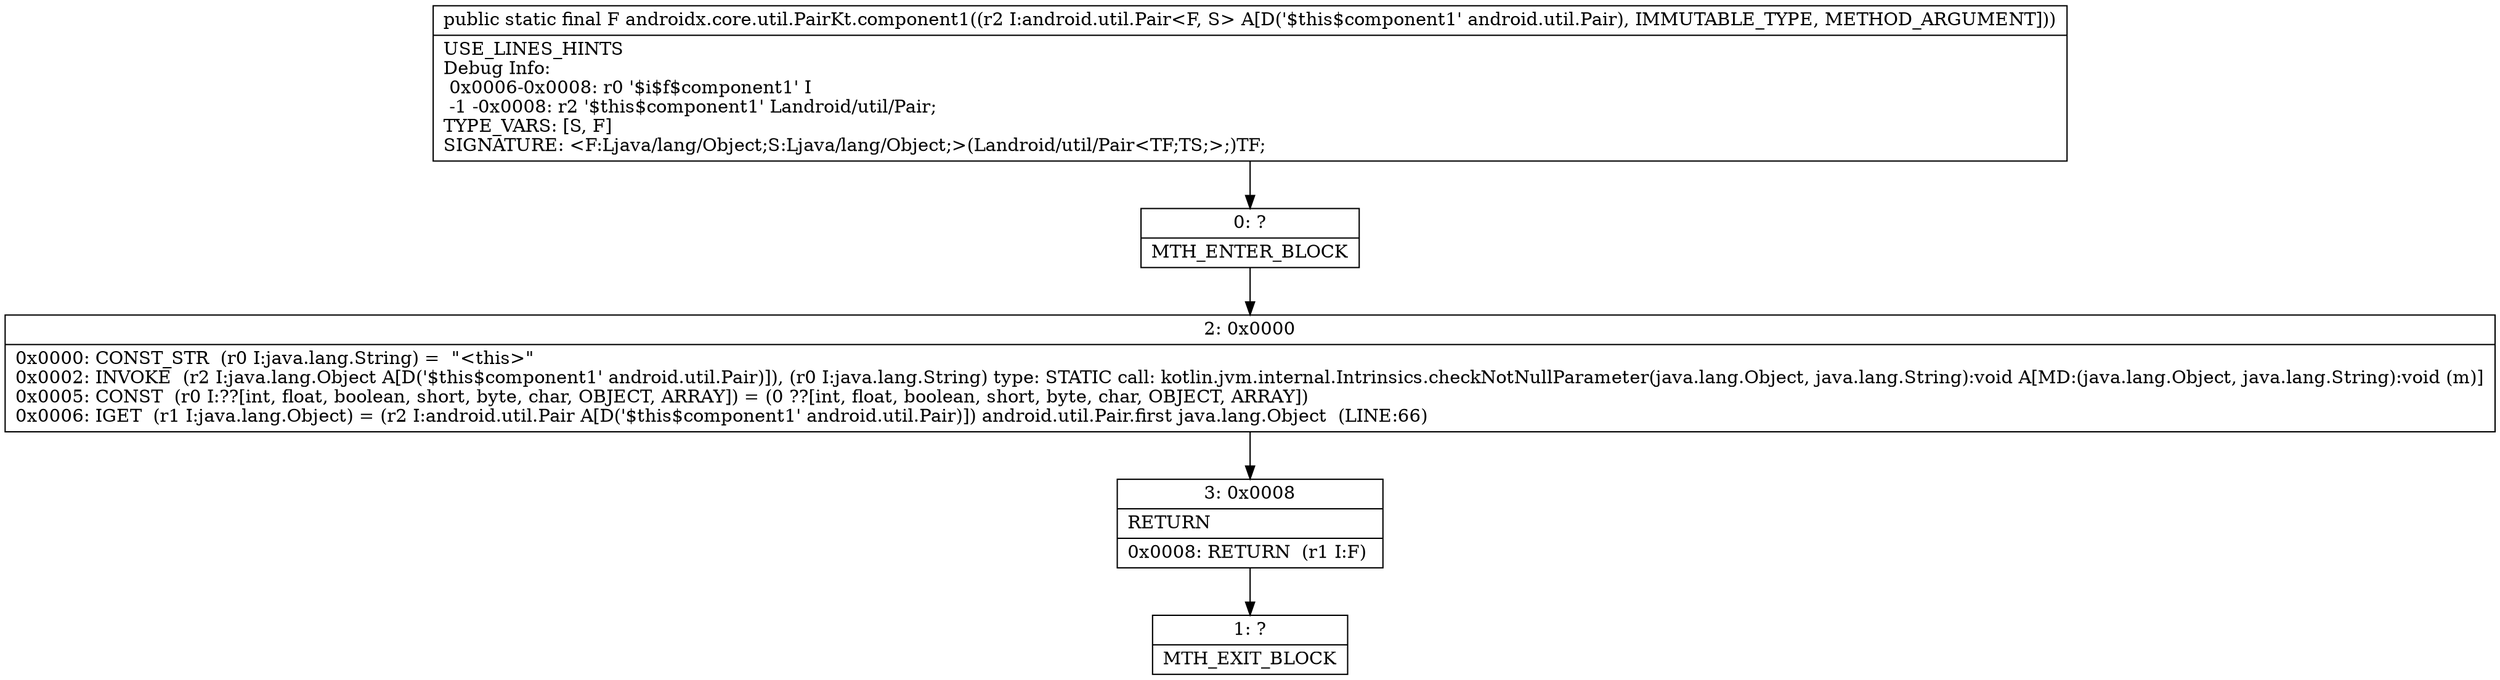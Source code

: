 digraph "CFG forandroidx.core.util.PairKt.component1(Landroid\/util\/Pair;)Ljava\/lang\/Object;" {
Node_0 [shape=record,label="{0\:\ ?|MTH_ENTER_BLOCK\l}"];
Node_2 [shape=record,label="{2\:\ 0x0000|0x0000: CONST_STR  (r0 I:java.lang.String) =  \"\<this\>\" \l0x0002: INVOKE  (r2 I:java.lang.Object A[D('$this$component1' android.util.Pair)]), (r0 I:java.lang.String) type: STATIC call: kotlin.jvm.internal.Intrinsics.checkNotNullParameter(java.lang.Object, java.lang.String):void A[MD:(java.lang.Object, java.lang.String):void (m)]\l0x0005: CONST  (r0 I:??[int, float, boolean, short, byte, char, OBJECT, ARRAY]) = (0 ??[int, float, boolean, short, byte, char, OBJECT, ARRAY]) \l0x0006: IGET  (r1 I:java.lang.Object) = (r2 I:android.util.Pair A[D('$this$component1' android.util.Pair)]) android.util.Pair.first java.lang.Object  (LINE:66)\l}"];
Node_3 [shape=record,label="{3\:\ 0x0008|RETURN\l|0x0008: RETURN  (r1 I:F) \l}"];
Node_1 [shape=record,label="{1\:\ ?|MTH_EXIT_BLOCK\l}"];
MethodNode[shape=record,label="{public static final F androidx.core.util.PairKt.component1((r2 I:android.util.Pair\<F, S\> A[D('$this$component1' android.util.Pair), IMMUTABLE_TYPE, METHOD_ARGUMENT]))  | USE_LINES_HINTS\lDebug Info:\l  0x0006\-0x0008: r0 '$i$f$component1' I\l  \-1 \-0x0008: r2 '$this$component1' Landroid\/util\/Pair;\lTYPE_VARS: [S, F]\lSIGNATURE: \<F:Ljava\/lang\/Object;S:Ljava\/lang\/Object;\>(Landroid\/util\/Pair\<TF;TS;\>;)TF;\l}"];
MethodNode -> Node_0;Node_0 -> Node_2;
Node_2 -> Node_3;
Node_3 -> Node_1;
}

